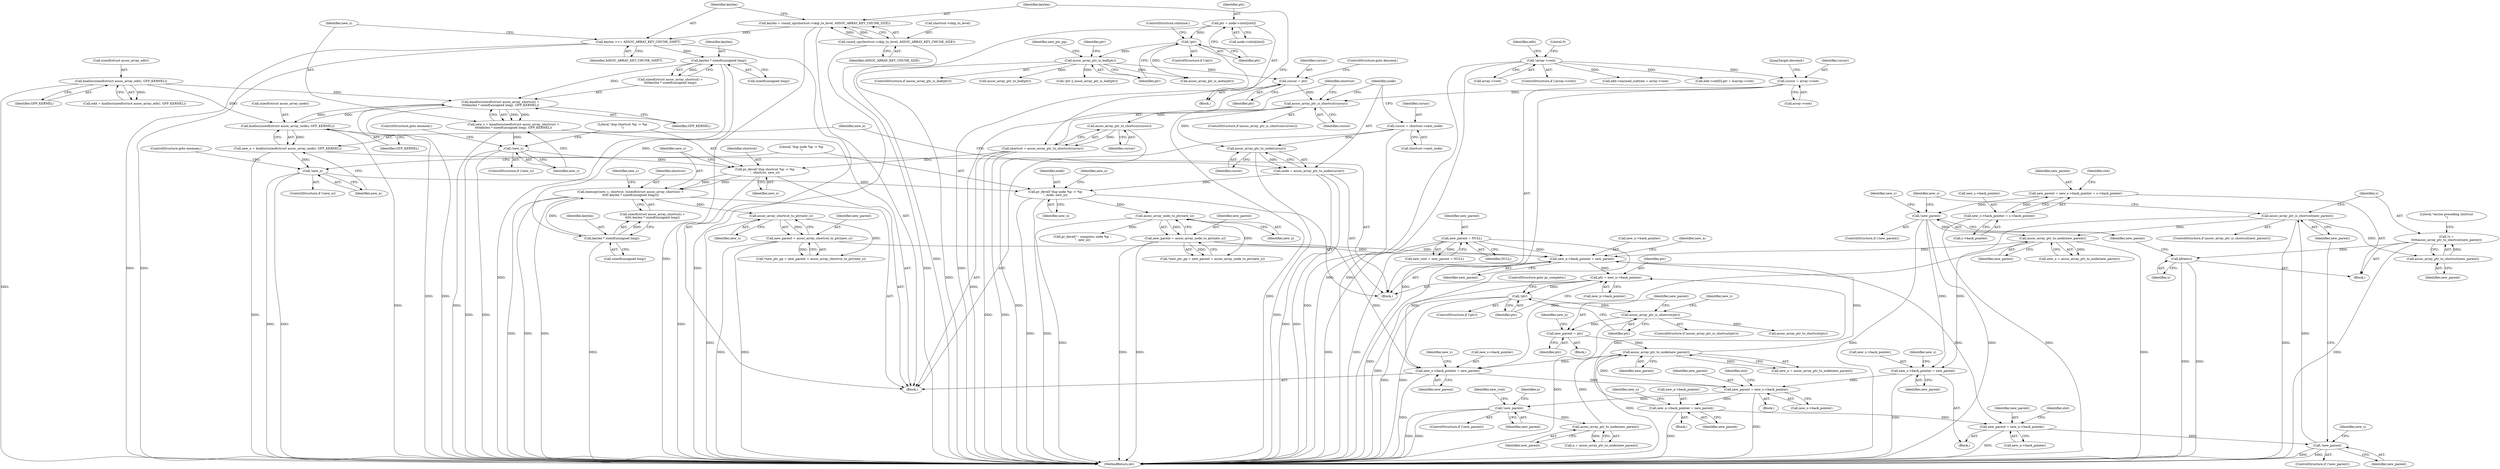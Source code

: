 digraph "0_linux_95389b08d93d5c06ec63ab49bd732b0069b7c35e@API" {
"1000681" [label="(Call,kfree(s))"];
"1000657" [label="(Call,*s =\n\t\t\t\t\tassoc_array_ptr_to_shortcut(new_parent))"];
"1000659" [label="(Call,assoc_array_ptr_to_shortcut(new_parent))"];
"1000653" [label="(Call,assoc_array_ptr_is_shortcut(new_parent))"];
"1000635" [label="(Call,!new_parent)"];
"1000622" [label="(Call,new_parent = new_n->back_pointer)"];
"1000299" [label="(Call,new_n->back_pointer = new_parent)"];
"1000713" [label="(Call,assoc_array_ptr_to_node(new_parent))"];
"1000684" [label="(Call,!new_parent)"];
"1000663" [label="(Call,new_parent = new_s->back_pointer = s->back_pointer)"];
"1000665" [label="(Call,new_s->back_pointer = s->back_pointer)"];
"1000314" [label="(Call,new_parent = assoc_array_node_to_ptr(new_n))"];
"1000316" [label="(Call,assoc_array_node_to_ptr(new_n))"];
"1000295" [label="(Call,pr_devel(\"dup node %p -> %p\n\", node, new_n))"];
"1000281" [label="(Call,node = assoc_array_ptr_to_node(cursor))"];
"1000283" [label="(Call,assoc_array_ptr_to_node(cursor))"];
"1000205" [label="(Call,assoc_array_ptr_is_shortcut(cursor))"];
"1000368" [label="(Call,cursor = ptr)"];
"1000344" [label="(Call,assoc_array_ptr_is_leaf(ptr))"];
"1000340" [label="(Call,!ptr)"];
"1000332" [label="(Call,ptr = node->slots[slot])"];
"1000198" [label="(Call,cursor = array->root)"];
"1000137" [label="(Call,!array->root)"];
"1000276" [label="(Call,cursor = shortcut->next_node)"];
"1000292" [label="(Call,!new_n)"];
"1000285" [label="(Call,new_n = kzalloc(sizeof(struct assoc_array_node), GFP_KERNEL))"];
"1000287" [label="(Call,kzalloc(sizeof(struct assoc_array_node), GFP_KERNEL))"];
"1000145" [label="(Call,kzalloc(sizeof(struct assoc_array_edit), GFP_KERNEL))"];
"1000224" [label="(Call,kmalloc(sizeof(struct assoc_array_shortcut) +\n\t\t\t\tkeylen * sizeof(unsigned long), GFP_KERNEL))"];
"1000228" [label="(Call,keylen * sizeof(unsigned long))"];
"1000219" [label="(Call,keylen >>= ASSOC_ARRAY_KEY_CHUNK_SHIFT)"];
"1000212" [label="(Call,keylen = round_up(shortcut->skip_to_level, ASSOC_ARRAY_KEY_CHUNK_SIZE))"];
"1000214" [label="(Call,round_up(shortcut->skip_to_level, ASSOC_ARRAY_KEY_CHUNK_SIZE))"];
"1000266" [label="(Call,new_parent = assoc_array_shortcut_to_ptr(new_s))"];
"1000268" [label="(Call,assoc_array_shortcut_to_ptr(new_s))"];
"1000241" [label="(Call,memcpy(new_s, shortcut, (sizeof(struct assoc_array_shortcut) +\n\t\t\t\t\t keylen * sizeof(unsigned long))))"];
"1000237" [label="(Call,pr_devel(\"dup shortcut %p -> %p\n\", shortcut, new_s))"];
"1000208" [label="(Call,shortcut = assoc_array_ptr_to_shortcut(cursor))"];
"1000210" [label="(Call,assoc_array_ptr_to_shortcut(cursor))"];
"1000234" [label="(Call,!new_s)"];
"1000222" [label="(Call,new_s = kmalloc(sizeof(struct assoc_array_shortcut) +\n\t\t\t\tkeylen * sizeof(unsigned long), GFP_KERNEL))"];
"1000247" [label="(Call,keylen * sizeof(unsigned long))"];
"1000800" [label="(Call,assoc_array_ptr_to_node(new_parent))"];
"1000795" [label="(Call,new_parent = ptr)"];
"1000733" [label="(Call,assoc_array_ptr_is_shortcut(ptr))"];
"1000729" [label="(Call,!ptr)"];
"1000723" [label="(Call,ptr = new_n->back_pointer)"];
"1000760" [label="(Call,new_n->back_pointer = new_parent)"];
"1000740" [label="(Call,new_parent = new_s->back_pointer)"];
"1000251" [label="(Call,new_s->back_pointer = new_parent)"];
"1000191" [label="(Call,new_parent = NULL)"];
"1000701" [label="(Call,new_s->back_pointer = new_parent)"];
"1000783" [label="(Call,assoc_array_ptr_to_node(new_parent))"];
"1000773" [label="(Call,!new_parent)"];
"1000205" [label="(Call,assoc_array_ptr_is_shortcut(cursor))"];
"1000142" [label="(Literal,0)"];
"1000287" [label="(Call,kzalloc(sizeof(struct assoc_array_node), GFP_KERNEL))"];
"1000148" [label="(Identifier,GFP_KERNEL)"];
"1000333" [label="(Identifier,ptr)"];
"1000730" [label="(Identifier,ptr)"];
"1000673" [label="(Identifier,slot)"];
"1000316" [label="(Call,assoc_array_node_to_ptr(new_n))"];
"1000315" [label="(Identifier,new_parent)"];
"1000369" [label="(Identifier,cursor)"];
"1000701" [label="(Call,new_s->back_pointer = new_parent)"];
"1000664" [label="(Identifier,new_parent)"];
"1000794" [label="(Block,)"];
"1000294" [label="(ControlStructure,goto enomem;)"];
"1000714" [label="(Identifier,new_parent)"];
"1000345" [label="(Identifier,ptr)"];
"1000767" [label="(Identifier,new_n)"];
"1000293" [label="(Identifier,new_n)"];
"1000218" [label="(Identifier,ASSOC_ARRAY_KEY_CHUNK_SIZE)"];
"1000317" [label="(Identifier,new_n)"];
"1000782" [label="(Identifier,n)"];
"1000663" [label="(Call,new_parent = new_s->back_pointer = s->back_pointer)"];
"1000284" [label="(Identifier,cursor)"];
"1000628" [label="(Identifier,slot)"];
"1000219" [label="(Call,keylen >>= ASSOC_ARRAY_KEY_CHUNK_SHIFT)"];
"1000240" [label="(Identifier,new_s)"];
"1000334" [label="(Call,node->slots[slot])"];
"1000276" [label="(Call,cursor = shortcut->next_node)"];
"1000281" [label="(Call,node = assoc_array_ptr_to_node(cursor))"];
"1000705" [label="(Identifier,new_parent)"];
"1000295" [label="(Call,pr_devel(\"dup node %p -> %p\n\", node, new_n))"];
"1000204" [label="(ControlStructure,if (assoc_array_ptr_is_shortcut(cursor)))"];
"1000708" [label="(Identifier,new_s)"];
"1000290" [label="(Identifier,GFP_KERNEL)"];
"1000248" [label="(Identifier,keylen)"];
"1000614" [label="(Block,)"];
"1000784" [label="(Identifier,new_parent)"];
"1000207" [label="(Block,)"];
"1000291" [label="(ControlStructure,if (!new_n))"];
"1000801" [label="(Identifier,new_parent)"];
"1000350" [label="(Identifier,ptr)"];
"1000191" [label="(Call,new_parent = NULL)"];
"1000660" [label="(Identifier,new_parent)"];
"1000251" [label="(Call,new_s->back_pointer = new_parent)"];
"1000800" [label="(Call,assoc_array_ptr_to_node(new_parent))"];
"1000741" [label="(Identifier,new_parent)"];
"1000300" [label="(Call,new_n->back_pointer)"];
"1000723" [label="(Call,ptr = new_n->back_pointer)"];
"1000368" [label="(Call,cursor = ptr)"];
"1000371" [label="(ControlStructure,goto descend;)"];
"1000733" [label="(Call,assoc_array_ptr_is_shortcut(ptr))"];
"1000731" [label="(ControlStructure,goto gc_complete;)"];
"1000624" [label="(Call,new_n->back_pointer)"];
"1000783" [label="(Call,assoc_array_ptr_to_node(new_parent))"];
"1000735" [label="(Block,)"];
"1000773" [label="(Call,!new_parent)"];
"1000193" [label="(Identifier,NULL)"];
"1000689" [label="(Identifier,new_s)"];
"1000182" [label="(Call,edit->excised_subtree = array->root)"];
"1000732" [label="(ControlStructure,if (assoc_array_ptr_is_shortcut(ptr)))"];
"1000203" [label="(JumpTarget,descend:)"];
"1000253" [label="(Identifier,new_s)"];
"1000361" [label="(Identifier,new_ptr_pp)"];
"1000296" [label="(Literal,\"dup node %p -> %p\n\")"];
"1000682" [label="(Identifier,s)"];
"1000681" [label="(Call,kfree(s))"];
"1000657" [label="(Call,*s =\n\t\t\t\t\tassoc_array_ptr_to_shortcut(new_parent))"];
"1000236" [label="(ControlStructure,goto enomem;)"];
"1000761" [label="(Call,new_n->back_pointer)"];
"1000342" [label="(ControlStructure,continue;)"];
"1000211" [label="(Identifier,cursor)"];
"1000711" [label="(Call,new_n = assoc_array_ptr_to_node(new_parent))"];
"1000737" [label="(Identifier,new_s)"];
"1000225" [label="(Call,sizeof(struct assoc_array_shortcut) +\n\t\t\t\tkeylen * sizeof(unsigned long))"];
"1000622" [label="(Call,new_parent = new_n->back_pointer)"];
"1000655" [label="(Block,)"];
"1000658" [label="(Identifier,s)"];
"1000200" [label="(Call,array->root)"];
"1000299" [label="(Call,new_n->back_pointer = new_parent)"];
"1000267" [label="(Identifier,new_parent)"];
"1000635" [label="(Call,!new_parent)"];
"1000285" [label="(Call,new_n = kzalloc(sizeof(struct assoc_array_node), GFP_KERNEL))"];
"1000288" [label="(Call,sizeof(struct assoc_array_node))"];
"1000232" [label="(Identifier,GFP_KERNEL)"];
"1000756" [label="(Block,)"];
"1000238" [label="(Literal,\"dup shortcut %p -> %p\n\")"];
"1000222" [label="(Call,new_s = kmalloc(sizeof(struct assoc_array_shortcut) +\n\t\t\t\tkeylen * sizeof(unsigned long), GFP_KERNEL))"];
"1000221" [label="(Identifier,ASSOC_ARRAY_KEY_CHUNK_SHIFT)"];
"1000341" [label="(Identifier,ptr)"];
"1000199" [label="(Identifier,cursor)"];
"1000146" [label="(Call,sizeof(struct assoc_array_edit))"];
"1000370" [label="(Identifier,ptr)"];
"1000729" [label="(Call,!ptr)"];
"1000255" [label="(Identifier,new_parent)"];
"1000774" [label="(Identifier,new_parent)"];
"1000662" [label="(Literal,\"excise preceding shortcut\n\")"];
"1000659" [label="(Call,assoc_array_ptr_to_shortcut(new_parent))"];
"1000314" [label="(Call,new_parent = assoc_array_node_to_ptr(new_n))"];
"1000344" [label="(Call,assoc_array_ptr_is_leaf(ptr))"];
"1000339" [label="(ControlStructure,if (!ptr))"];
"1000268" [label="(Call,assoc_array_shortcut_to_ptr(new_s))"];
"1000306" [label="(Identifier,new_n)"];
"1000372" [label="(Call,pr_devel(\"-- compress node %p --\n\", new_n))"];
"1000797" [label="(Identifier,ptr)"];
"1000234" [label="(Call,!new_s)"];
"1000738" [label="(Call,assoc_array_ptr_to_shortcut(ptr))"];
"1000249" [label="(Call,sizeof(unsigned long))"];
"1000666" [label="(Call,new_s->back_pointer)"];
"1000610" [label="(Call,assoc_array_ptr_is_meta(ptr))"];
"1000301" [label="(Identifier,new_n)"];
"1000298" [label="(Identifier,new_n)"];
"1000746" [label="(Identifier,slot)"];
"1000170" [label="(Call,edit->set[0].ptr = &array->root)"];
"1000206" [label="(Identifier,cursor)"];
"1000233" [label="(ControlStructure,if (!new_s))"];
"1000237" [label="(Call,pr_devel(\"dup shortcut %p -> %p\n\", shortcut, new_s))"];
"1000277" [label="(Identifier,cursor)"];
"1000192" [label="(Identifier,new_parent)"];
"1000241" [label="(Call,memcpy(new_s, shortcut, (sizeof(struct assoc_array_shortcut) +\n\t\t\t\t\t keylen * sizeof(unsigned long))))"];
"1000209" [label="(Identifier,shortcut)"];
"1000145" [label="(Call,kzalloc(sizeof(struct assoc_array_edit), GFP_KERNEL))"];
"1000252" [label="(Call,new_s->back_pointer)"];
"1000636" [label="(Identifier,new_parent)"];
"1000235" [label="(Identifier,new_s)"];
"1000740" [label="(Call,new_parent = new_s->back_pointer)"];
"1000244" [label="(Call,sizeof(struct assoc_array_shortcut) +\n\t\t\t\t\t keylen * sizeof(unsigned long))"];
"1000243" [label="(Identifier,shortcut)"];
"1000116" [label="(Block,)"];
"1000137" [label="(Call,!array->root)"];
"1000634" [label="(ControlStructure,if (!new_parent))"];
"1000215" [label="(Call,shortcut->skip_to_level)"];
"1000777" [label="(Identifier,new_root)"];
"1000198" [label="(Call,cursor = array->root)"];
"1000343" [label="(ControlStructure,if (assoc_array_ptr_is_leaf(ptr)))"];
"1000286" [label="(Identifier,new_n)"];
"1000230" [label="(Call,sizeof(unsigned long))"];
"1000640" [label="(Identifier,new_s)"];
"1000665" [label="(Call,new_s->back_pointer = s->back_pointer)"];
"1000703" [label="(Identifier,new_s)"];
"1000653" [label="(Call,assoc_array_ptr_is_shortcut(new_parent))"];
"1000623" [label="(Identifier,new_parent)"];
"1000349" [label="(Call,assoc_array_ptr_to_leaf(ptr))"];
"1000781" [label="(Call,n = assoc_array_ptr_to_node(new_parent))"];
"1000210" [label="(Call,assoc_array_ptr_to_shortcut(cursor))"];
"1000297" [label="(Identifier,node)"];
"1000728" [label="(ControlStructure,if (!ptr))"];
"1000214" [label="(Call,round_up(shortcut->skip_to_level, ASSOC_ARRAY_KEY_CHUNK_SIZE))"];
"1000683" [label="(ControlStructure,if (!new_parent))"];
"1000331" [label="(Block,)"];
"1000282" [label="(Identifier,node)"];
"1000220" [label="(Identifier,keylen)"];
"1000713" [label="(Call,assoc_array_ptr_to_node(new_parent))"];
"1000269" [label="(Identifier,new_s)"];
"1000189" [label="(Call,new_root = new_parent = NULL)"];
"1000228" [label="(Call,keylen * sizeof(unsigned long))"];
"1000138" [label="(Call,array->root)"];
"1000702" [label="(Call,new_s->back_pointer)"];
"1000340" [label="(Call,!ptr)"];
"1000208" [label="(Call,shortcut = assoc_array_ptr_to_shortcut(cursor))"];
"1000772" [label="(ControlStructure,if (!new_parent))"];
"1000229" [label="(Identifier,keylen)"];
"1000278" [label="(Call,shortcut->next_node)"];
"1000764" [label="(Identifier,new_parent)"];
"1000798" [label="(Call,new_n = assoc_array_ptr_to_node(new_parent))"];
"1000224" [label="(Call,kmalloc(sizeof(struct assoc_array_shortcut) +\n\t\t\t\tkeylen * sizeof(unsigned long), GFP_KERNEL))"];
"1000311" [label="(Call,*new_ptr_pp = new_parent = assoc_array_node_to_ptr(new_n))"];
"1000685" [label="(Identifier,new_parent)"];
"1000239" [label="(Identifier,shortcut)"];
"1000654" [label="(Identifier,new_parent)"];
"1000799" [label="(Identifier,new_n)"];
"1000213" [label="(Identifier,keylen)"];
"1000882" [label="(MethodReturn,int)"];
"1000684" [label="(Call,!new_parent)"];
"1000442" [label="(Call,!ptr || assoc_array_ptr_is_leaf(ptr))"];
"1000734" [label="(Identifier,ptr)"];
"1000144" [label="(Identifier,edit)"];
"1000242" [label="(Identifier,new_s)"];
"1000143" [label="(Call,edit = kzalloc(sizeof(struct assoc_array_edit), GFP_KERNEL))"];
"1000725" [label="(Call,new_n->back_pointer)"];
"1000669" [label="(Call,s->back_pointer)"];
"1000724" [label="(Identifier,ptr)"];
"1000760" [label="(Call,new_n->back_pointer = new_parent)"];
"1000292" [label="(Call,!new_n)"];
"1000212" [label="(Call,keylen = round_up(shortcut->skip_to_level, ASSOC_ARRAY_KEY_CHUNK_SIZE))"];
"1000258" [label="(Identifier,new_s)"];
"1000332" [label="(Call,ptr = node->slots[slot])"];
"1000303" [label="(Identifier,new_parent)"];
"1000247" [label="(Call,keylen * sizeof(unsigned long))"];
"1000266" [label="(Call,new_parent = assoc_array_shortcut_to_ptr(new_s))"];
"1000283" [label="(Call,assoc_array_ptr_to_node(cursor))"];
"1000263" [label="(Call,*new_ptr_pp = new_parent = assoc_array_shortcut_to_ptr(new_s))"];
"1000795" [label="(Call,new_parent = ptr)"];
"1000742" [label="(Call,new_s->back_pointer)"];
"1000223" [label="(Identifier,new_s)"];
"1000136" [label="(ControlStructure,if (!array->root))"];
"1000796" [label="(Identifier,new_parent)"];
"1000652" [label="(ControlStructure,if (assoc_array_ptr_is_shortcut(new_parent)))"];
"1000681" -> "1000655"  [label="AST: "];
"1000681" -> "1000682"  [label="CFG: "];
"1000682" -> "1000681"  [label="AST: "];
"1000685" -> "1000681"  [label="CFG: "];
"1000681" -> "1000882"  [label="DDG: "];
"1000681" -> "1000882"  [label="DDG: "];
"1000657" -> "1000681"  [label="DDG: "];
"1000657" -> "1000655"  [label="AST: "];
"1000657" -> "1000659"  [label="CFG: "];
"1000658" -> "1000657"  [label="AST: "];
"1000659" -> "1000657"  [label="AST: "];
"1000662" -> "1000657"  [label="CFG: "];
"1000657" -> "1000882"  [label="DDG: "];
"1000659" -> "1000657"  [label="DDG: "];
"1000659" -> "1000660"  [label="CFG: "];
"1000660" -> "1000659"  [label="AST: "];
"1000653" -> "1000659"  [label="DDG: "];
"1000653" -> "1000652"  [label="AST: "];
"1000653" -> "1000654"  [label="CFG: "];
"1000654" -> "1000653"  [label="AST: "];
"1000658" -> "1000653"  [label="CFG: "];
"1000703" -> "1000653"  [label="CFG: "];
"1000653" -> "1000882"  [label="DDG: "];
"1000635" -> "1000653"  [label="DDG: "];
"1000653" -> "1000701"  [label="DDG: "];
"1000653" -> "1000713"  [label="DDG: "];
"1000635" -> "1000634"  [label="AST: "];
"1000635" -> "1000636"  [label="CFG: "];
"1000636" -> "1000635"  [label="AST: "];
"1000640" -> "1000635"  [label="CFG: "];
"1000654" -> "1000635"  [label="CFG: "];
"1000635" -> "1000882"  [label="DDG: "];
"1000635" -> "1000882"  [label="DDG: "];
"1000622" -> "1000635"  [label="DDG: "];
"1000622" -> "1000614"  [label="AST: "];
"1000622" -> "1000624"  [label="CFG: "];
"1000623" -> "1000622"  [label="AST: "];
"1000624" -> "1000622"  [label="AST: "];
"1000628" -> "1000622"  [label="CFG: "];
"1000622" -> "1000882"  [label="DDG: "];
"1000299" -> "1000622"  [label="DDG: "];
"1000760" -> "1000622"  [label="DDG: "];
"1000299" -> "1000116"  [label="AST: "];
"1000299" -> "1000303"  [label="CFG: "];
"1000300" -> "1000299"  [label="AST: "];
"1000303" -> "1000299"  [label="AST: "];
"1000306" -> "1000299"  [label="CFG: "];
"1000299" -> "1000882"  [label="DDG: "];
"1000713" -> "1000299"  [label="DDG: "];
"1000314" -> "1000299"  [label="DDG: "];
"1000266" -> "1000299"  [label="DDG: "];
"1000800" -> "1000299"  [label="DDG: "];
"1000191" -> "1000299"  [label="DDG: "];
"1000299" -> "1000723"  [label="DDG: "];
"1000713" -> "1000711"  [label="AST: "];
"1000713" -> "1000714"  [label="CFG: "];
"1000714" -> "1000713"  [label="AST: "];
"1000711" -> "1000713"  [label="CFG: "];
"1000713" -> "1000882"  [label="DDG: "];
"1000713" -> "1000251"  [label="DDG: "];
"1000713" -> "1000711"  [label="DDG: "];
"1000684" -> "1000713"  [label="DDG: "];
"1000684" -> "1000683"  [label="AST: "];
"1000684" -> "1000685"  [label="CFG: "];
"1000685" -> "1000684"  [label="AST: "];
"1000689" -> "1000684"  [label="CFG: "];
"1000703" -> "1000684"  [label="CFG: "];
"1000684" -> "1000882"  [label="DDG: "];
"1000684" -> "1000882"  [label="DDG: "];
"1000663" -> "1000684"  [label="DDG: "];
"1000684" -> "1000701"  [label="DDG: "];
"1000663" -> "1000655"  [label="AST: "];
"1000663" -> "1000665"  [label="CFG: "];
"1000664" -> "1000663"  [label="AST: "];
"1000665" -> "1000663"  [label="AST: "];
"1000673" -> "1000663"  [label="CFG: "];
"1000665" -> "1000663"  [label="DDG: "];
"1000665" -> "1000669"  [label="CFG: "];
"1000666" -> "1000665"  [label="AST: "];
"1000669" -> "1000665"  [label="AST: "];
"1000665" -> "1000882"  [label="DDG: "];
"1000314" -> "1000311"  [label="AST: "];
"1000314" -> "1000316"  [label="CFG: "];
"1000315" -> "1000314"  [label="AST: "];
"1000316" -> "1000314"  [label="AST: "];
"1000311" -> "1000314"  [label="CFG: "];
"1000314" -> "1000882"  [label="DDG: "];
"1000314" -> "1000882"  [label="DDG: "];
"1000314" -> "1000251"  [label="DDG: "];
"1000314" -> "1000311"  [label="DDG: "];
"1000316" -> "1000314"  [label="DDG: "];
"1000316" -> "1000317"  [label="CFG: "];
"1000317" -> "1000316"  [label="AST: "];
"1000316" -> "1000882"  [label="DDG: "];
"1000316" -> "1000311"  [label="DDG: "];
"1000295" -> "1000316"  [label="DDG: "];
"1000316" -> "1000372"  [label="DDG: "];
"1000295" -> "1000116"  [label="AST: "];
"1000295" -> "1000298"  [label="CFG: "];
"1000296" -> "1000295"  [label="AST: "];
"1000297" -> "1000295"  [label="AST: "];
"1000298" -> "1000295"  [label="AST: "];
"1000301" -> "1000295"  [label="CFG: "];
"1000295" -> "1000882"  [label="DDG: "];
"1000295" -> "1000882"  [label="DDG: "];
"1000281" -> "1000295"  [label="DDG: "];
"1000292" -> "1000295"  [label="DDG: "];
"1000281" -> "1000116"  [label="AST: "];
"1000281" -> "1000283"  [label="CFG: "];
"1000282" -> "1000281"  [label="AST: "];
"1000283" -> "1000281"  [label="AST: "];
"1000286" -> "1000281"  [label="CFG: "];
"1000281" -> "1000882"  [label="DDG: "];
"1000281" -> "1000882"  [label="DDG: "];
"1000283" -> "1000281"  [label="DDG: "];
"1000283" -> "1000284"  [label="CFG: "];
"1000284" -> "1000283"  [label="AST: "];
"1000283" -> "1000882"  [label="DDG: "];
"1000205" -> "1000283"  [label="DDG: "];
"1000276" -> "1000283"  [label="DDG: "];
"1000205" -> "1000204"  [label="AST: "];
"1000205" -> "1000206"  [label="CFG: "];
"1000206" -> "1000205"  [label="AST: "];
"1000209" -> "1000205"  [label="CFG: "];
"1000282" -> "1000205"  [label="CFG: "];
"1000205" -> "1000882"  [label="DDG: "];
"1000368" -> "1000205"  [label="DDG: "];
"1000198" -> "1000205"  [label="DDG: "];
"1000205" -> "1000210"  [label="DDG: "];
"1000368" -> "1000331"  [label="AST: "];
"1000368" -> "1000370"  [label="CFG: "];
"1000369" -> "1000368"  [label="AST: "];
"1000370" -> "1000368"  [label="AST: "];
"1000371" -> "1000368"  [label="CFG: "];
"1000368" -> "1000882"  [label="DDG: "];
"1000344" -> "1000368"  [label="DDG: "];
"1000344" -> "1000343"  [label="AST: "];
"1000344" -> "1000345"  [label="CFG: "];
"1000345" -> "1000344"  [label="AST: "];
"1000350" -> "1000344"  [label="CFG: "];
"1000361" -> "1000344"  [label="CFG: "];
"1000344" -> "1000882"  [label="DDG: "];
"1000340" -> "1000344"  [label="DDG: "];
"1000344" -> "1000349"  [label="DDG: "];
"1000344" -> "1000442"  [label="DDG: "];
"1000344" -> "1000610"  [label="DDG: "];
"1000340" -> "1000339"  [label="AST: "];
"1000340" -> "1000341"  [label="CFG: "];
"1000341" -> "1000340"  [label="AST: "];
"1000342" -> "1000340"  [label="CFG: "];
"1000345" -> "1000340"  [label="CFG: "];
"1000340" -> "1000882"  [label="DDG: "];
"1000332" -> "1000340"  [label="DDG: "];
"1000340" -> "1000610"  [label="DDG: "];
"1000332" -> "1000331"  [label="AST: "];
"1000332" -> "1000334"  [label="CFG: "];
"1000333" -> "1000332"  [label="AST: "];
"1000334" -> "1000332"  [label="AST: "];
"1000341" -> "1000332"  [label="CFG: "];
"1000332" -> "1000882"  [label="DDG: "];
"1000198" -> "1000116"  [label="AST: "];
"1000198" -> "1000200"  [label="CFG: "];
"1000199" -> "1000198"  [label="AST: "];
"1000200" -> "1000198"  [label="AST: "];
"1000203" -> "1000198"  [label="CFG: "];
"1000198" -> "1000882"  [label="DDG: "];
"1000137" -> "1000198"  [label="DDG: "];
"1000137" -> "1000136"  [label="AST: "];
"1000137" -> "1000138"  [label="CFG: "];
"1000138" -> "1000137"  [label="AST: "];
"1000142" -> "1000137"  [label="CFG: "];
"1000144" -> "1000137"  [label="CFG: "];
"1000137" -> "1000882"  [label="DDG: "];
"1000137" -> "1000882"  [label="DDG: "];
"1000137" -> "1000170"  [label="DDG: "];
"1000137" -> "1000182"  [label="DDG: "];
"1000276" -> "1000207"  [label="AST: "];
"1000276" -> "1000278"  [label="CFG: "];
"1000277" -> "1000276"  [label="AST: "];
"1000278" -> "1000276"  [label="AST: "];
"1000282" -> "1000276"  [label="CFG: "];
"1000276" -> "1000882"  [label="DDG: "];
"1000292" -> "1000291"  [label="AST: "];
"1000292" -> "1000293"  [label="CFG: "];
"1000293" -> "1000292"  [label="AST: "];
"1000294" -> "1000292"  [label="CFG: "];
"1000296" -> "1000292"  [label="CFG: "];
"1000292" -> "1000882"  [label="DDG: "];
"1000292" -> "1000882"  [label="DDG: "];
"1000285" -> "1000292"  [label="DDG: "];
"1000285" -> "1000116"  [label="AST: "];
"1000285" -> "1000287"  [label="CFG: "];
"1000286" -> "1000285"  [label="AST: "];
"1000287" -> "1000285"  [label="AST: "];
"1000293" -> "1000285"  [label="CFG: "];
"1000285" -> "1000882"  [label="DDG: "];
"1000287" -> "1000285"  [label="DDG: "];
"1000287" -> "1000290"  [label="CFG: "];
"1000288" -> "1000287"  [label="AST: "];
"1000290" -> "1000287"  [label="AST: "];
"1000287" -> "1000882"  [label="DDG: "];
"1000287" -> "1000224"  [label="DDG: "];
"1000145" -> "1000287"  [label="DDG: "];
"1000224" -> "1000287"  [label="DDG: "];
"1000145" -> "1000143"  [label="AST: "];
"1000145" -> "1000148"  [label="CFG: "];
"1000146" -> "1000145"  [label="AST: "];
"1000148" -> "1000145"  [label="AST: "];
"1000143" -> "1000145"  [label="CFG: "];
"1000145" -> "1000882"  [label="DDG: "];
"1000145" -> "1000143"  [label="DDG: "];
"1000145" -> "1000224"  [label="DDG: "];
"1000224" -> "1000222"  [label="AST: "];
"1000224" -> "1000232"  [label="CFG: "];
"1000225" -> "1000224"  [label="AST: "];
"1000232" -> "1000224"  [label="AST: "];
"1000222" -> "1000224"  [label="CFG: "];
"1000224" -> "1000882"  [label="DDG: "];
"1000224" -> "1000882"  [label="DDG: "];
"1000224" -> "1000222"  [label="DDG: "];
"1000224" -> "1000222"  [label="DDG: "];
"1000228" -> "1000224"  [label="DDG: "];
"1000228" -> "1000225"  [label="AST: "];
"1000228" -> "1000230"  [label="CFG: "];
"1000229" -> "1000228"  [label="AST: "];
"1000230" -> "1000228"  [label="AST: "];
"1000225" -> "1000228"  [label="CFG: "];
"1000228" -> "1000882"  [label="DDG: "];
"1000228" -> "1000225"  [label="DDG: "];
"1000219" -> "1000228"  [label="DDG: "];
"1000228" -> "1000247"  [label="DDG: "];
"1000219" -> "1000207"  [label="AST: "];
"1000219" -> "1000221"  [label="CFG: "];
"1000220" -> "1000219"  [label="AST: "];
"1000221" -> "1000219"  [label="AST: "];
"1000223" -> "1000219"  [label="CFG: "];
"1000219" -> "1000882"  [label="DDG: "];
"1000219" -> "1000882"  [label="DDG: "];
"1000212" -> "1000219"  [label="DDG: "];
"1000212" -> "1000207"  [label="AST: "];
"1000212" -> "1000214"  [label="CFG: "];
"1000213" -> "1000212"  [label="AST: "];
"1000214" -> "1000212"  [label="AST: "];
"1000220" -> "1000212"  [label="CFG: "];
"1000212" -> "1000882"  [label="DDG: "];
"1000214" -> "1000212"  [label="DDG: "];
"1000214" -> "1000212"  [label="DDG: "];
"1000214" -> "1000218"  [label="CFG: "];
"1000215" -> "1000214"  [label="AST: "];
"1000218" -> "1000214"  [label="AST: "];
"1000214" -> "1000882"  [label="DDG: "];
"1000214" -> "1000882"  [label="DDG: "];
"1000266" -> "1000263"  [label="AST: "];
"1000266" -> "1000268"  [label="CFG: "];
"1000267" -> "1000266"  [label="AST: "];
"1000268" -> "1000266"  [label="AST: "];
"1000263" -> "1000266"  [label="CFG: "];
"1000266" -> "1000882"  [label="DDG: "];
"1000266" -> "1000882"  [label="DDG: "];
"1000266" -> "1000263"  [label="DDG: "];
"1000268" -> "1000266"  [label="DDG: "];
"1000268" -> "1000269"  [label="CFG: "];
"1000269" -> "1000268"  [label="AST: "];
"1000268" -> "1000882"  [label="DDG: "];
"1000268" -> "1000263"  [label="DDG: "];
"1000241" -> "1000268"  [label="DDG: "];
"1000241" -> "1000207"  [label="AST: "];
"1000241" -> "1000244"  [label="CFG: "];
"1000242" -> "1000241"  [label="AST: "];
"1000243" -> "1000241"  [label="AST: "];
"1000244" -> "1000241"  [label="AST: "];
"1000253" -> "1000241"  [label="CFG: "];
"1000241" -> "1000882"  [label="DDG: "];
"1000241" -> "1000882"  [label="DDG: "];
"1000241" -> "1000882"  [label="DDG: "];
"1000237" -> "1000241"  [label="DDG: "];
"1000237" -> "1000241"  [label="DDG: "];
"1000247" -> "1000241"  [label="DDG: "];
"1000237" -> "1000207"  [label="AST: "];
"1000237" -> "1000240"  [label="CFG: "];
"1000238" -> "1000237"  [label="AST: "];
"1000239" -> "1000237"  [label="AST: "];
"1000240" -> "1000237"  [label="AST: "];
"1000242" -> "1000237"  [label="CFG: "];
"1000237" -> "1000882"  [label="DDG: "];
"1000208" -> "1000237"  [label="DDG: "];
"1000234" -> "1000237"  [label="DDG: "];
"1000208" -> "1000207"  [label="AST: "];
"1000208" -> "1000210"  [label="CFG: "];
"1000209" -> "1000208"  [label="AST: "];
"1000210" -> "1000208"  [label="AST: "];
"1000213" -> "1000208"  [label="CFG: "];
"1000208" -> "1000882"  [label="DDG: "];
"1000208" -> "1000882"  [label="DDG: "];
"1000210" -> "1000208"  [label="DDG: "];
"1000210" -> "1000211"  [label="CFG: "];
"1000211" -> "1000210"  [label="AST: "];
"1000210" -> "1000882"  [label="DDG: "];
"1000234" -> "1000233"  [label="AST: "];
"1000234" -> "1000235"  [label="CFG: "];
"1000235" -> "1000234"  [label="AST: "];
"1000236" -> "1000234"  [label="CFG: "];
"1000238" -> "1000234"  [label="CFG: "];
"1000234" -> "1000882"  [label="DDG: "];
"1000234" -> "1000882"  [label="DDG: "];
"1000222" -> "1000234"  [label="DDG: "];
"1000222" -> "1000207"  [label="AST: "];
"1000223" -> "1000222"  [label="AST: "];
"1000235" -> "1000222"  [label="CFG: "];
"1000222" -> "1000882"  [label="DDG: "];
"1000247" -> "1000244"  [label="AST: "];
"1000247" -> "1000249"  [label="CFG: "];
"1000248" -> "1000247"  [label="AST: "];
"1000249" -> "1000247"  [label="AST: "];
"1000244" -> "1000247"  [label="CFG: "];
"1000247" -> "1000882"  [label="DDG: "];
"1000247" -> "1000244"  [label="DDG: "];
"1000800" -> "1000798"  [label="AST: "];
"1000800" -> "1000801"  [label="CFG: "];
"1000801" -> "1000800"  [label="AST: "];
"1000798" -> "1000800"  [label="CFG: "];
"1000800" -> "1000882"  [label="DDG: "];
"1000800" -> "1000251"  [label="DDG: "];
"1000800" -> "1000798"  [label="DDG: "];
"1000795" -> "1000800"  [label="DDG: "];
"1000783" -> "1000800"  [label="DDG: "];
"1000740" -> "1000800"  [label="DDG: "];
"1000795" -> "1000794"  [label="AST: "];
"1000795" -> "1000797"  [label="CFG: "];
"1000796" -> "1000795"  [label="AST: "];
"1000797" -> "1000795"  [label="AST: "];
"1000799" -> "1000795"  [label="CFG: "];
"1000733" -> "1000795"  [label="DDG: "];
"1000733" -> "1000732"  [label="AST: "];
"1000733" -> "1000734"  [label="CFG: "];
"1000734" -> "1000733"  [label="AST: "];
"1000737" -> "1000733"  [label="CFG: "];
"1000796" -> "1000733"  [label="CFG: "];
"1000733" -> "1000882"  [label="DDG: "];
"1000729" -> "1000733"  [label="DDG: "];
"1000733" -> "1000738"  [label="DDG: "];
"1000729" -> "1000728"  [label="AST: "];
"1000729" -> "1000730"  [label="CFG: "];
"1000730" -> "1000729"  [label="AST: "];
"1000731" -> "1000729"  [label="CFG: "];
"1000734" -> "1000729"  [label="CFG: "];
"1000729" -> "1000882"  [label="DDG: "];
"1000729" -> "1000882"  [label="DDG: "];
"1000723" -> "1000729"  [label="DDG: "];
"1000723" -> "1000116"  [label="AST: "];
"1000723" -> "1000725"  [label="CFG: "];
"1000724" -> "1000723"  [label="AST: "];
"1000725" -> "1000723"  [label="AST: "];
"1000730" -> "1000723"  [label="CFG: "];
"1000723" -> "1000882"  [label="DDG: "];
"1000760" -> "1000723"  [label="DDG: "];
"1000760" -> "1000756"  [label="AST: "];
"1000760" -> "1000764"  [label="CFG: "];
"1000761" -> "1000760"  [label="AST: "];
"1000764" -> "1000760"  [label="AST: "];
"1000767" -> "1000760"  [label="CFG: "];
"1000760" -> "1000882"  [label="DDG: "];
"1000740" -> "1000760"  [label="DDG: "];
"1000740" -> "1000735"  [label="AST: "];
"1000740" -> "1000742"  [label="CFG: "];
"1000741" -> "1000740"  [label="AST: "];
"1000742" -> "1000740"  [label="AST: "];
"1000746" -> "1000740"  [label="CFG: "];
"1000740" -> "1000882"  [label="DDG: "];
"1000251" -> "1000740"  [label="DDG: "];
"1000701" -> "1000740"  [label="DDG: "];
"1000740" -> "1000773"  [label="DDG: "];
"1000251" -> "1000207"  [label="AST: "];
"1000251" -> "1000255"  [label="CFG: "];
"1000252" -> "1000251"  [label="AST: "];
"1000255" -> "1000251"  [label="AST: "];
"1000258" -> "1000251"  [label="CFG: "];
"1000251" -> "1000882"  [label="DDG: "];
"1000191" -> "1000251"  [label="DDG: "];
"1000191" -> "1000189"  [label="AST: "];
"1000191" -> "1000193"  [label="CFG: "];
"1000192" -> "1000191"  [label="AST: "];
"1000193" -> "1000191"  [label="AST: "];
"1000189" -> "1000191"  [label="CFG: "];
"1000191" -> "1000882"  [label="DDG: "];
"1000191" -> "1000882"  [label="DDG: "];
"1000191" -> "1000189"  [label="DDG: "];
"1000701" -> "1000614"  [label="AST: "];
"1000701" -> "1000705"  [label="CFG: "];
"1000702" -> "1000701"  [label="AST: "];
"1000705" -> "1000701"  [label="AST: "];
"1000708" -> "1000701"  [label="CFG: "];
"1000701" -> "1000882"  [label="DDG: "];
"1000783" -> "1000781"  [label="AST: "];
"1000783" -> "1000784"  [label="CFG: "];
"1000784" -> "1000783"  [label="AST: "];
"1000781" -> "1000783"  [label="CFG: "];
"1000783" -> "1000781"  [label="DDG: "];
"1000773" -> "1000783"  [label="DDG: "];
"1000773" -> "1000772"  [label="AST: "];
"1000773" -> "1000774"  [label="CFG: "];
"1000774" -> "1000773"  [label="AST: "];
"1000777" -> "1000773"  [label="CFG: "];
"1000782" -> "1000773"  [label="CFG: "];
"1000773" -> "1000882"  [label="DDG: "];
"1000773" -> "1000882"  [label="DDG: "];
}
